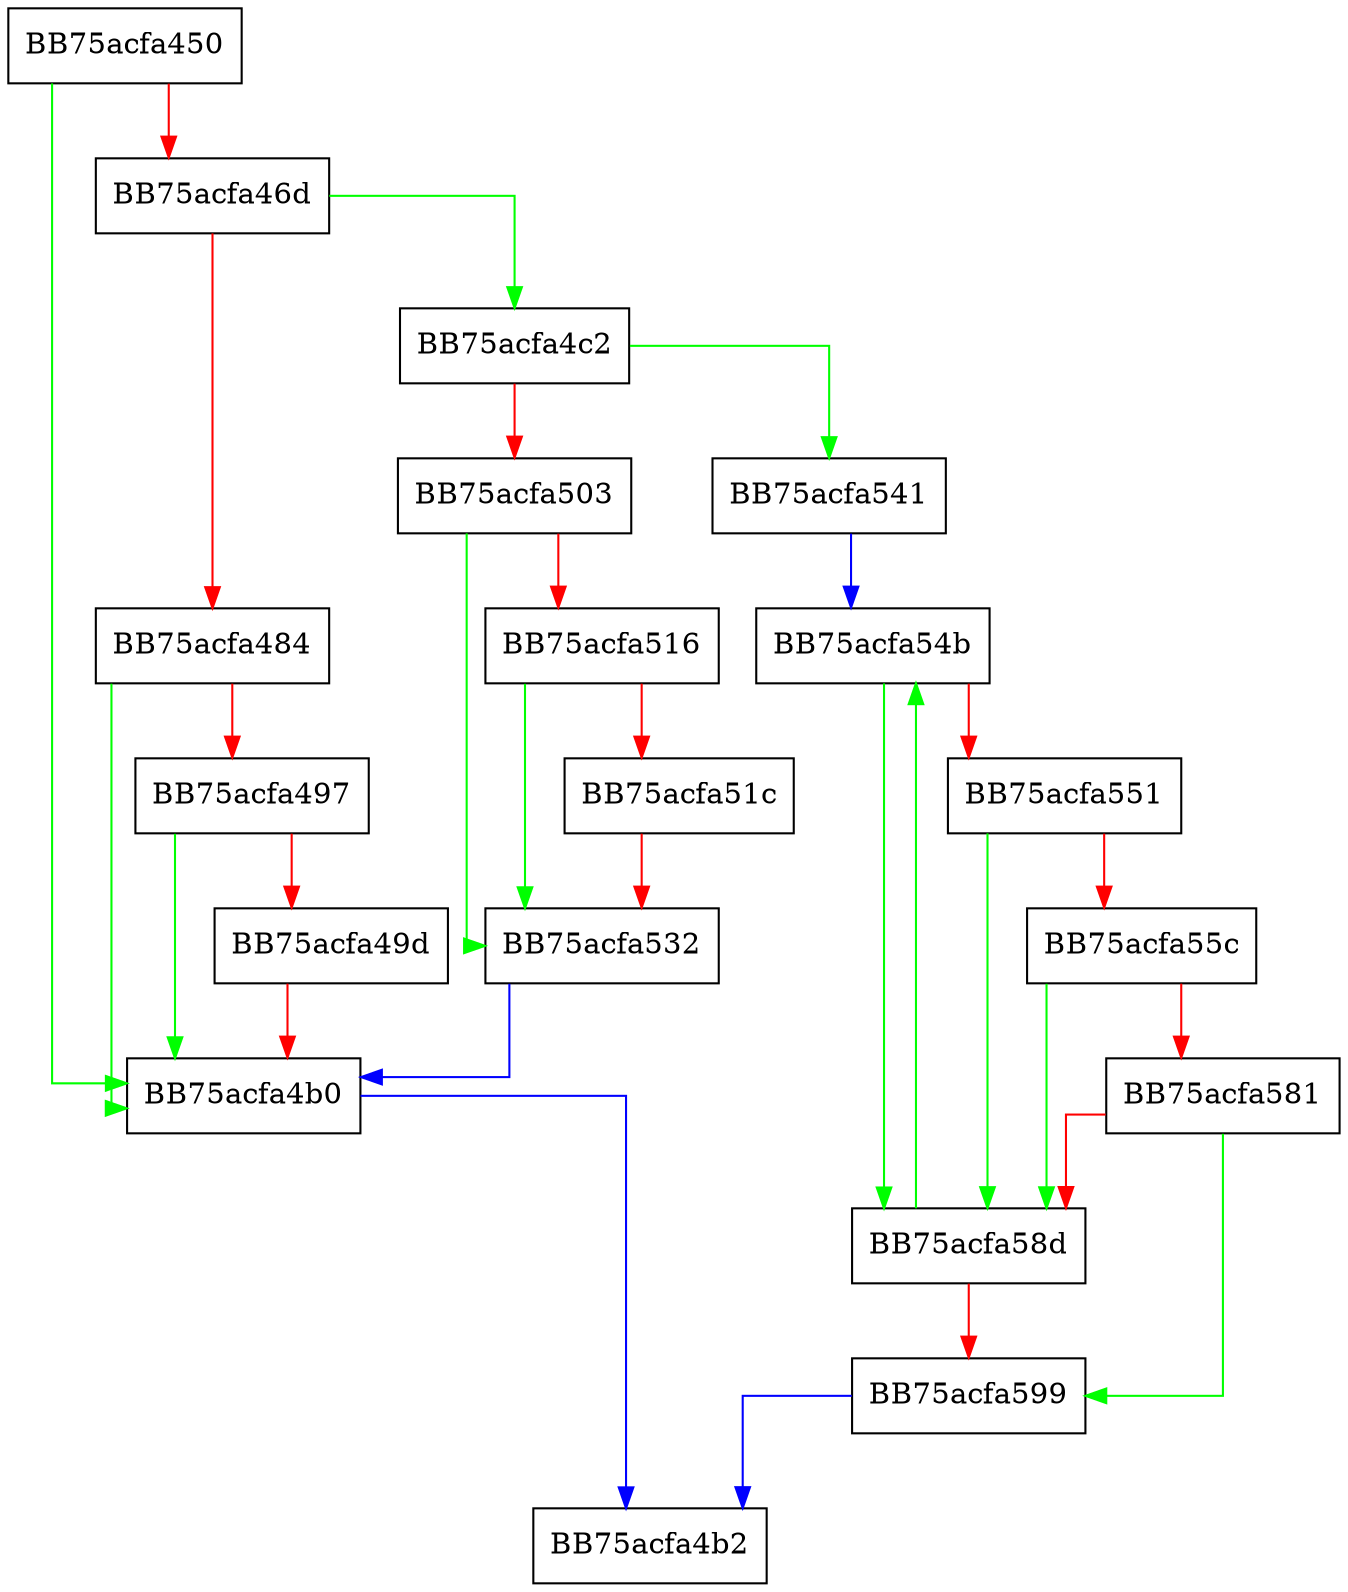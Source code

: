 digraph GetPspLoadImageNotifyRoutineTable {
  node [shape="box"];
  graph [splines=ortho];
  BB75acfa450 -> BB75acfa4b0 [color="green"];
  BB75acfa450 -> BB75acfa46d [color="red"];
  BB75acfa46d -> BB75acfa4c2 [color="green"];
  BB75acfa46d -> BB75acfa484 [color="red"];
  BB75acfa484 -> BB75acfa4b0 [color="green"];
  BB75acfa484 -> BB75acfa497 [color="red"];
  BB75acfa497 -> BB75acfa4b0 [color="green"];
  BB75acfa497 -> BB75acfa49d [color="red"];
  BB75acfa49d -> BB75acfa4b0 [color="red"];
  BB75acfa4b0 -> BB75acfa4b2 [color="blue"];
  BB75acfa4c2 -> BB75acfa541 [color="green"];
  BB75acfa4c2 -> BB75acfa503 [color="red"];
  BB75acfa503 -> BB75acfa532 [color="green"];
  BB75acfa503 -> BB75acfa516 [color="red"];
  BB75acfa516 -> BB75acfa532 [color="green"];
  BB75acfa516 -> BB75acfa51c [color="red"];
  BB75acfa51c -> BB75acfa532 [color="red"];
  BB75acfa532 -> BB75acfa4b0 [color="blue"];
  BB75acfa541 -> BB75acfa54b [color="blue"];
  BB75acfa54b -> BB75acfa58d [color="green"];
  BB75acfa54b -> BB75acfa551 [color="red"];
  BB75acfa551 -> BB75acfa58d [color="green"];
  BB75acfa551 -> BB75acfa55c [color="red"];
  BB75acfa55c -> BB75acfa58d [color="green"];
  BB75acfa55c -> BB75acfa581 [color="red"];
  BB75acfa581 -> BB75acfa599 [color="green"];
  BB75acfa581 -> BB75acfa58d [color="red"];
  BB75acfa58d -> BB75acfa54b [color="green"];
  BB75acfa58d -> BB75acfa599 [color="red"];
  BB75acfa599 -> BB75acfa4b2 [color="blue"];
}